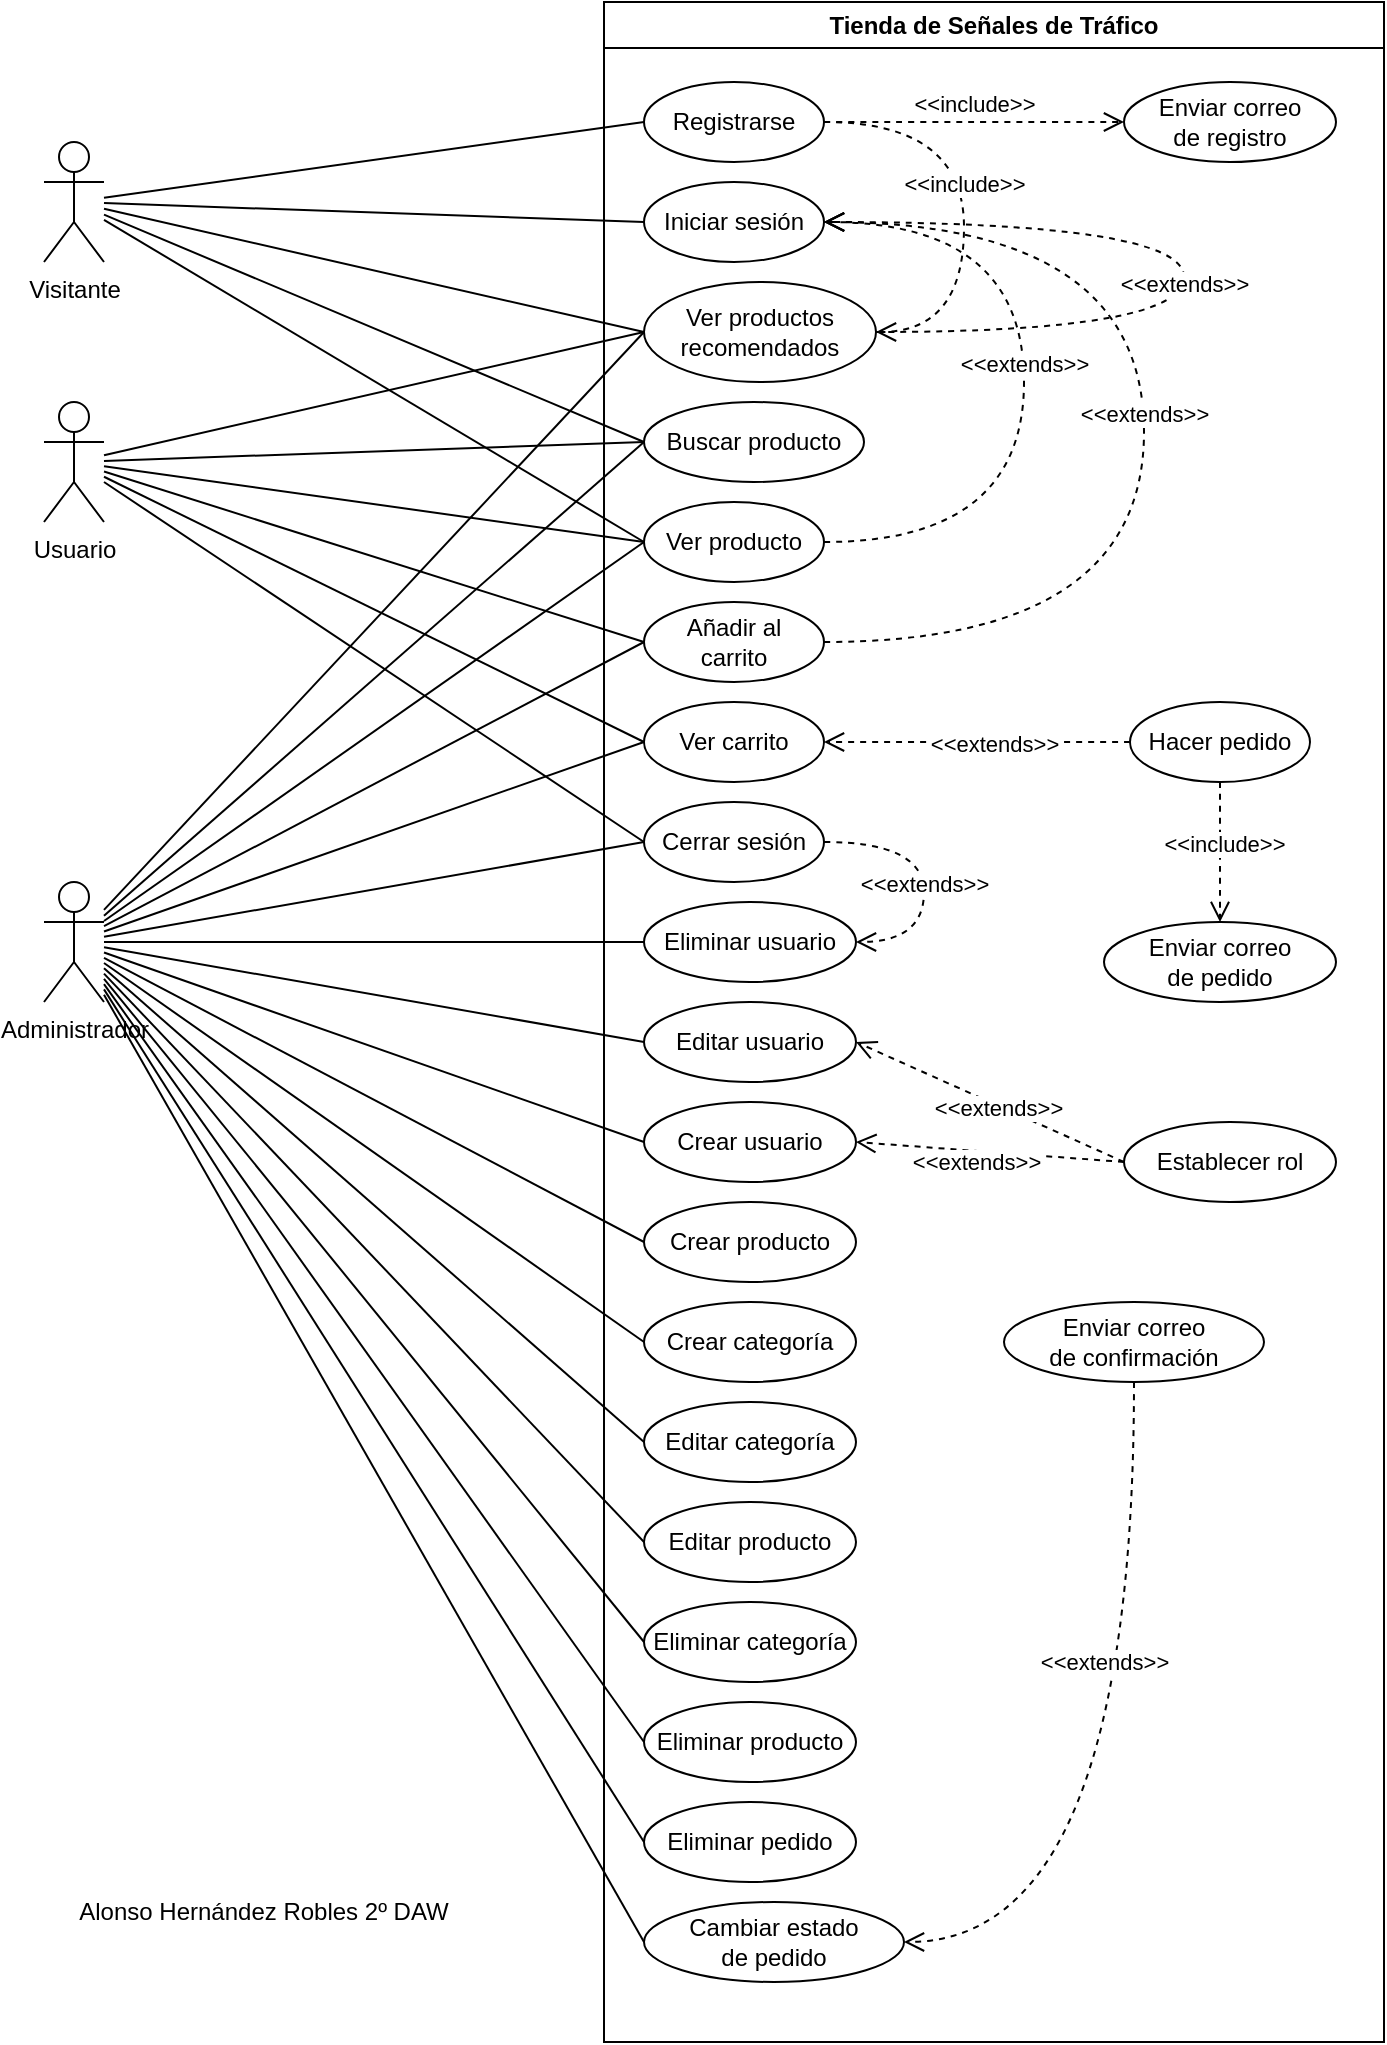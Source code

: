 <mxfile version="26.1.2">
  <diagram name="Página-1" id="hLkRY9raPO9Q8eGz4BoV">
    <mxGraphModel dx="1877" dy="557" grid="1" gridSize="10" guides="1" tooltips="1" connect="1" arrows="1" fold="1" page="1" pageScale="1" pageWidth="827" pageHeight="1169" math="0" shadow="0">
      <root>
        <mxCell id="0" />
        <mxCell id="1" parent="0" />
        <mxCell id="noMPb8o0nXOZGPYzc1gY-1" value="Administrador" style="shape=umlActor;verticalLabelPosition=bottom;verticalAlign=top;html=1;outlineConnect=0;" vertex="1" parent="1">
          <mxGeometry x="-20" y="470" width="30" height="60" as="geometry" />
        </mxCell>
        <mxCell id="noMPb8o0nXOZGPYzc1gY-2" value="Usuario" style="shape=umlActor;verticalLabelPosition=bottom;verticalAlign=top;html=1;outlineConnect=0;" vertex="1" parent="1">
          <mxGeometry x="-20" y="230" width="30" height="60" as="geometry" />
        </mxCell>
        <mxCell id="noMPb8o0nXOZGPYzc1gY-7" value="Tienda de Señales de Tráfico" style="swimlane;whiteSpace=wrap;html=1;" vertex="1" parent="1">
          <mxGeometry x="260" y="30" width="390" height="1020" as="geometry" />
        </mxCell>
        <mxCell id="noMPb8o0nXOZGPYzc1gY-8" value="Registrarse" style="ellipse;whiteSpace=wrap;html=1;" vertex="1" parent="noMPb8o0nXOZGPYzc1gY-7">
          <mxGeometry x="20" y="40" width="90" height="40" as="geometry" />
        </mxCell>
        <mxCell id="noMPb8o0nXOZGPYzc1gY-13" value="Iniciar sesión" style="ellipse;whiteSpace=wrap;html=1;" vertex="1" parent="noMPb8o0nXOZGPYzc1gY-7">
          <mxGeometry x="20" y="90" width="90" height="40" as="geometry" />
        </mxCell>
        <mxCell id="noMPb8o0nXOZGPYzc1gY-18" value="Ver producto" style="ellipse;whiteSpace=wrap;html=1;" vertex="1" parent="noMPb8o0nXOZGPYzc1gY-7">
          <mxGeometry x="20" y="250" width="90" height="40" as="geometry" />
        </mxCell>
        <mxCell id="noMPb8o0nXOZGPYzc1gY-20" value="Ver productos&lt;div&gt;recomendados&lt;/div&gt;" style="ellipse;whiteSpace=wrap;html=1;" vertex="1" parent="noMPb8o0nXOZGPYzc1gY-7">
          <mxGeometry x="20" y="140" width="116" height="50" as="geometry" />
        </mxCell>
        <mxCell id="noMPb8o0nXOZGPYzc1gY-21" value="Buscar producto" style="ellipse;whiteSpace=wrap;html=1;" vertex="1" parent="noMPb8o0nXOZGPYzc1gY-7">
          <mxGeometry x="20" y="200" width="110" height="40" as="geometry" />
        </mxCell>
        <mxCell id="noMPb8o0nXOZGPYzc1gY-23" value="Añadir al&lt;div&gt;carrito&lt;/div&gt;" style="ellipse;whiteSpace=wrap;html=1;" vertex="1" parent="noMPb8o0nXOZGPYzc1gY-7">
          <mxGeometry x="20" y="300" width="90" height="40" as="geometry" />
        </mxCell>
        <mxCell id="noMPb8o0nXOZGPYzc1gY-24" value="Crear categoría" style="ellipse;whiteSpace=wrap;html=1;" vertex="1" parent="noMPb8o0nXOZGPYzc1gY-7">
          <mxGeometry x="20" y="650" width="106" height="40" as="geometry" />
        </mxCell>
        <mxCell id="noMPb8o0nXOZGPYzc1gY-25" value="Crear producto" style="ellipse;whiteSpace=wrap;html=1;" vertex="1" parent="noMPb8o0nXOZGPYzc1gY-7">
          <mxGeometry x="20" y="600" width="106" height="40" as="geometry" />
        </mxCell>
        <mxCell id="noMPb8o0nXOZGPYzc1gY-26" value="Editar categoría" style="ellipse;whiteSpace=wrap;html=1;" vertex="1" parent="noMPb8o0nXOZGPYzc1gY-7">
          <mxGeometry x="20" y="700" width="106" height="40" as="geometry" />
        </mxCell>
        <mxCell id="noMPb8o0nXOZGPYzc1gY-27" value="Eliminar producto" style="ellipse;whiteSpace=wrap;html=1;" vertex="1" parent="noMPb8o0nXOZGPYzc1gY-7">
          <mxGeometry x="20" y="850" width="106" height="40" as="geometry" />
        </mxCell>
        <mxCell id="noMPb8o0nXOZGPYzc1gY-28" value="Eliminar categoría" style="ellipse;whiteSpace=wrap;html=1;" vertex="1" parent="noMPb8o0nXOZGPYzc1gY-7">
          <mxGeometry x="20" y="800" width="106" height="40" as="geometry" />
        </mxCell>
        <mxCell id="noMPb8o0nXOZGPYzc1gY-29" value="Editar producto" style="ellipse;whiteSpace=wrap;html=1;" vertex="1" parent="noMPb8o0nXOZGPYzc1gY-7">
          <mxGeometry x="20" y="750" width="106" height="40" as="geometry" />
        </mxCell>
        <mxCell id="noMPb8o0nXOZGPYzc1gY-30" value="Crear usuario" style="ellipse;whiteSpace=wrap;html=1;" vertex="1" parent="noMPb8o0nXOZGPYzc1gY-7">
          <mxGeometry x="20" y="550" width="106" height="40" as="geometry" />
        </mxCell>
        <mxCell id="noMPb8o0nXOZGPYzc1gY-31" value="Editar usuario" style="ellipse;whiteSpace=wrap;html=1;" vertex="1" parent="noMPb8o0nXOZGPYzc1gY-7">
          <mxGeometry x="20" y="500" width="106" height="40" as="geometry" />
        </mxCell>
        <mxCell id="noMPb8o0nXOZGPYzc1gY-32" value="Eliminar usuario" style="ellipse;whiteSpace=wrap;html=1;" vertex="1" parent="noMPb8o0nXOZGPYzc1gY-7">
          <mxGeometry x="20" y="450" width="106" height="40" as="geometry" />
        </mxCell>
        <mxCell id="noMPb8o0nXOZGPYzc1gY-42" value="Establecer rol" style="ellipse;whiteSpace=wrap;html=1;" vertex="1" parent="noMPb8o0nXOZGPYzc1gY-7">
          <mxGeometry x="260" y="560" width="106" height="40" as="geometry" />
        </mxCell>
        <mxCell id="noMPb8o0nXOZGPYzc1gY-43" value="&amp;lt;&amp;lt;extends&amp;gt;&amp;gt;" style="html=1;verticalAlign=bottom;endArrow=open;dashed=1;endSize=8;curved=0;rounded=0;entryX=1;entryY=0.5;entryDx=0;entryDy=0;exitX=0;exitY=0.5;exitDx=0;exitDy=0;" edge="1" parent="noMPb8o0nXOZGPYzc1gY-7" source="noMPb8o0nXOZGPYzc1gY-42" target="noMPb8o0nXOZGPYzc1gY-31">
          <mxGeometry x="-0.124" y="9" relative="1" as="geometry">
            <mxPoint x="169.998" y="424.29" as="sourcePoint" />
            <mxPoint x="306.467" y="435.707" as="targetPoint" />
            <mxPoint as="offset" />
          </mxGeometry>
        </mxCell>
        <mxCell id="noMPb8o0nXOZGPYzc1gY-44" value="&amp;lt;&amp;lt;extends&amp;gt;&amp;gt;" style="html=1;verticalAlign=bottom;endArrow=open;dashed=1;endSize=8;curved=0;rounded=0;entryX=1;entryY=0.5;entryDx=0;entryDy=0;exitX=0;exitY=0.5;exitDx=0;exitDy=0;" edge="1" parent="noMPb8o0nXOZGPYzc1gY-7" source="noMPb8o0nXOZGPYzc1gY-42" target="noMPb8o0nXOZGPYzc1gY-30">
          <mxGeometry x="0.09" y="14" relative="1" as="geometry">
            <mxPoint x="140.376" y="549.998" as="sourcePoint" />
            <mxPoint x="279.615" y="532.418" as="targetPoint" />
            <mxPoint as="offset" />
          </mxGeometry>
        </mxCell>
        <mxCell id="noMPb8o0nXOZGPYzc1gY-45" value="Cerrar sesión" style="ellipse;whiteSpace=wrap;html=1;" vertex="1" parent="noMPb8o0nXOZGPYzc1gY-7">
          <mxGeometry x="20" y="400" width="90" height="40" as="geometry" />
        </mxCell>
        <mxCell id="noMPb8o0nXOZGPYzc1gY-61" value="&amp;lt;&amp;lt;extends&amp;gt;&amp;gt;" style="html=1;verticalAlign=bottom;endArrow=open;dashed=1;endSize=8;rounded=0;exitX=1;exitY=0.5;exitDx=0;exitDy=0;edgeStyle=orthogonalEdgeStyle;curved=1;entryX=1;entryY=0.5;entryDx=0;entryDy=0;" edge="1" parent="noMPb8o0nXOZGPYzc1gY-7" source="noMPb8o0nXOZGPYzc1gY-45" target="noMPb8o0nXOZGPYzc1gY-32">
          <mxGeometry x="0.194" relative="1" as="geometry">
            <mxPoint x="210" y="424.99" as="sourcePoint" />
            <mxPoint x="280" y="360" as="targetPoint" />
            <Array as="points">
              <mxPoint x="160" y="420" />
              <mxPoint x="160" y="470" />
            </Array>
            <mxPoint as="offset" />
          </mxGeometry>
        </mxCell>
        <mxCell id="noMPb8o0nXOZGPYzc1gY-62" value="&amp;lt;&amp;lt;include&amp;gt;&amp;gt;" style="html=1;verticalAlign=bottom;endArrow=open;dashed=1;endSize=8;rounded=0;exitX=1;exitY=0.5;exitDx=0;exitDy=0;edgeStyle=orthogonalEdgeStyle;curved=1;entryX=1;entryY=0.5;entryDx=0;entryDy=0;" edge="1" parent="noMPb8o0nXOZGPYzc1gY-7" source="noMPb8o0nXOZGPYzc1gY-8" target="noMPb8o0nXOZGPYzc1gY-20">
          <mxGeometry relative="1" as="geometry">
            <mxPoint x="260" y="249.97" as="sourcePoint" />
            <mxPoint x="260" y="39.97" as="targetPoint" />
            <Array as="points">
              <mxPoint x="180" y="60" />
              <mxPoint x="180" y="165" />
            </Array>
          </mxGeometry>
        </mxCell>
        <mxCell id="noMPb8o0nXOZGPYzc1gY-64" value="Eliminar pedido" style="ellipse;whiteSpace=wrap;html=1;" vertex="1" parent="noMPb8o0nXOZGPYzc1gY-7">
          <mxGeometry x="20" y="900" width="106" height="40" as="geometry" />
        </mxCell>
        <mxCell id="noMPb8o0nXOZGPYzc1gY-65" value="Cambiar estado&lt;div&gt;de pedido&lt;/div&gt;" style="ellipse;whiteSpace=wrap;html=1;" vertex="1" parent="noMPb8o0nXOZGPYzc1gY-7">
          <mxGeometry x="20" y="950" width="130" height="40" as="geometry" />
        </mxCell>
        <mxCell id="noMPb8o0nXOZGPYzc1gY-68" value="&amp;lt;&amp;lt;extends&amp;gt;&amp;gt;" style="html=1;verticalAlign=bottom;endArrow=open;dashed=1;endSize=8;rounded=0;edgeStyle=orthogonalEdgeStyle;curved=1;exitX=1;exitY=0.5;exitDx=0;exitDy=0;entryX=1;entryY=0.5;entryDx=0;entryDy=0;" edge="1" parent="noMPb8o0nXOZGPYzc1gY-7" source="noMPb8o0nXOZGPYzc1gY-23" target="noMPb8o0nXOZGPYzc1gY-13">
          <mxGeometry relative="1" as="geometry">
            <mxPoint x="240" y="120" as="sourcePoint" />
            <mxPoint x="260" y="170" as="targetPoint" />
            <Array as="points">
              <mxPoint x="270" y="320" />
              <mxPoint x="270" y="110" />
            </Array>
          </mxGeometry>
        </mxCell>
        <mxCell id="noMPb8o0nXOZGPYzc1gY-69" value="&amp;lt;&amp;lt;extends&amp;gt;&amp;gt;" style="html=1;verticalAlign=bottom;endArrow=open;dashed=1;endSize=8;rounded=0;edgeStyle=orthogonalEdgeStyle;curved=1;exitX=1;exitY=0.5;exitDx=0;exitDy=0;" edge="1" parent="noMPb8o0nXOZGPYzc1gY-7" source="noMPb8o0nXOZGPYzc1gY-18">
          <mxGeometry relative="1" as="geometry">
            <mxPoint x="260" y="350" as="sourcePoint" />
            <mxPoint x="110" y="110" as="targetPoint" />
            <Array as="points">
              <mxPoint x="210" y="270" />
              <mxPoint x="210" y="110" />
            </Array>
            <mxPoint as="offset" />
          </mxGeometry>
        </mxCell>
        <mxCell id="noMPb8o0nXOZGPYzc1gY-71" value="&amp;lt;&amp;lt;extends&amp;gt;&amp;gt;" style="html=1;verticalAlign=bottom;endArrow=open;dashed=1;endSize=8;rounded=0;edgeStyle=orthogonalEdgeStyle;curved=1;entryX=1;entryY=0.5;entryDx=0;entryDy=0;exitX=1;exitY=0.5;exitDx=0;exitDy=0;" edge="1" parent="noMPb8o0nXOZGPYzc1gY-7" source="noMPb8o0nXOZGPYzc1gY-20" target="noMPb8o0nXOZGPYzc1gY-13">
          <mxGeometry x="-0.131" relative="1" as="geometry">
            <mxPoint x="140" y="180" as="sourcePoint" />
            <mxPoint x="120" y="120" as="targetPoint" />
            <Array as="points">
              <mxPoint x="290" y="165" />
              <mxPoint x="290" y="110" />
            </Array>
            <mxPoint as="offset" />
          </mxGeometry>
        </mxCell>
        <mxCell id="noMPb8o0nXOZGPYzc1gY-73" value="Enviar correo&lt;div&gt;de registro&lt;/div&gt;" style="ellipse;whiteSpace=wrap;html=1;" vertex="1" parent="noMPb8o0nXOZGPYzc1gY-7">
          <mxGeometry x="260" y="40" width="106" height="40" as="geometry" />
        </mxCell>
        <mxCell id="noMPb8o0nXOZGPYzc1gY-74" value="Enviar correo&lt;div&gt;de pedido&lt;/div&gt;" style="ellipse;whiteSpace=wrap;html=1;" vertex="1" parent="noMPb8o0nXOZGPYzc1gY-7">
          <mxGeometry x="250" y="460" width="116" height="40" as="geometry" />
        </mxCell>
        <mxCell id="noMPb8o0nXOZGPYzc1gY-75" value="Ver carrito" style="ellipse;whiteSpace=wrap;html=1;" vertex="1" parent="noMPb8o0nXOZGPYzc1gY-7">
          <mxGeometry x="20" y="350" width="90" height="40" as="geometry" />
        </mxCell>
        <mxCell id="noMPb8o0nXOZGPYzc1gY-78" value="Hacer pedido" style="ellipse;whiteSpace=wrap;html=1;" vertex="1" parent="noMPb8o0nXOZGPYzc1gY-7">
          <mxGeometry x="263" y="350" width="90" height="40" as="geometry" />
        </mxCell>
        <mxCell id="noMPb8o0nXOZGPYzc1gY-79" value="&amp;lt;&amp;lt;extends&amp;gt;&amp;gt;" style="html=1;verticalAlign=bottom;endArrow=open;dashed=1;endSize=8;rounded=0;exitX=0;exitY=0.5;exitDx=0;exitDy=0;edgeStyle=orthogonalEdgeStyle;curved=1;entryX=1;entryY=0.5;entryDx=0;entryDy=0;" edge="1" parent="noMPb8o0nXOZGPYzc1gY-7" source="noMPb8o0nXOZGPYzc1gY-78" target="noMPb8o0nXOZGPYzc1gY-75">
          <mxGeometry x="-0.111" y="10" relative="1" as="geometry">
            <mxPoint x="230" y="410" as="sourcePoint" />
            <mxPoint x="246" y="460" as="targetPoint" />
            <Array as="points">
              <mxPoint x="190" y="370" />
              <mxPoint x="190" y="370" />
            </Array>
            <mxPoint as="offset" />
          </mxGeometry>
        </mxCell>
        <mxCell id="noMPb8o0nXOZGPYzc1gY-80" value="&amp;lt;&amp;lt;include&amp;gt;&amp;gt;" style="html=1;verticalAlign=bottom;endArrow=open;dashed=1;endSize=8;rounded=0;exitX=1;exitY=0.5;exitDx=0;exitDy=0;edgeStyle=orthogonalEdgeStyle;curved=1;entryX=0;entryY=0.5;entryDx=0;entryDy=0;" edge="1" parent="noMPb8o0nXOZGPYzc1gY-7" source="noMPb8o0nXOZGPYzc1gY-8" target="noMPb8o0nXOZGPYzc1gY-73">
          <mxGeometry relative="1" as="geometry">
            <mxPoint x="420" y="70" as="sourcePoint" />
            <mxPoint x="446" y="175" as="targetPoint" />
            <Array as="points">
              <mxPoint x="190" y="60" />
              <mxPoint x="190" y="60" />
            </Array>
          </mxGeometry>
        </mxCell>
        <mxCell id="noMPb8o0nXOZGPYzc1gY-81" value="&amp;lt;&amp;lt;include&amp;gt;&amp;gt;" style="html=1;verticalAlign=bottom;endArrow=open;dashed=1;endSize=8;rounded=0;exitX=0.5;exitY=1;exitDx=0;exitDy=0;edgeStyle=orthogonalEdgeStyle;curved=1;entryX=0.5;entryY=0;entryDx=0;entryDy=0;" edge="1" parent="noMPb8o0nXOZGPYzc1gY-7" source="noMPb8o0nXOZGPYzc1gY-78" target="noMPb8o0nXOZGPYzc1gY-74">
          <mxGeometry x="0.143" y="2" relative="1" as="geometry">
            <mxPoint x="240" y="410" as="sourcePoint" />
            <mxPoint x="390" y="410" as="targetPoint" />
            <Array as="points">
              <mxPoint x="308" y="400" />
              <mxPoint x="308" y="400" />
            </Array>
            <mxPoint as="offset" />
          </mxGeometry>
        </mxCell>
        <mxCell id="noMPb8o0nXOZGPYzc1gY-82" value="Enviar correo&lt;div&gt;de confirmación&lt;/div&gt;" style="ellipse;whiteSpace=wrap;html=1;" vertex="1" parent="noMPb8o0nXOZGPYzc1gY-7">
          <mxGeometry x="200" y="650" width="130" height="40" as="geometry" />
        </mxCell>
        <mxCell id="noMPb8o0nXOZGPYzc1gY-83" value="&amp;lt;&amp;lt;extends&amp;gt;&amp;gt;" style="html=1;verticalAlign=bottom;endArrow=open;dashed=1;endSize=8;rounded=0;exitX=0.5;exitY=1;exitDx=0;exitDy=0;edgeStyle=orthogonalEdgeStyle;curved=1;entryX=1;entryY=0.5;entryDx=0;entryDy=0;" edge="1" parent="noMPb8o0nXOZGPYzc1gY-7" source="noMPb8o0nXOZGPYzc1gY-82" target="noMPb8o0nXOZGPYzc1gY-65">
          <mxGeometry x="-0.241" y="-15" relative="1" as="geometry">
            <mxPoint x="307" y="969.69" as="sourcePoint" />
            <mxPoint x="154" y="969.69" as="targetPoint" />
            <Array as="points" />
            <mxPoint y="-1" as="offset" />
          </mxGeometry>
        </mxCell>
        <mxCell id="noMPb8o0nXOZGPYzc1gY-9" value="Visitante" style="shape=umlActor;verticalLabelPosition=bottom;verticalAlign=top;html=1;outlineConnect=0;" vertex="1" parent="1">
          <mxGeometry x="-20" y="100" width="30" height="60" as="geometry" />
        </mxCell>
        <mxCell id="noMPb8o0nXOZGPYzc1gY-16" value="" style="endArrow=none;html=1;rounded=0;entryX=0;entryY=0.5;entryDx=0;entryDy=0;" edge="1" parent="1" source="noMPb8o0nXOZGPYzc1gY-9" target="noMPb8o0nXOZGPYzc1gY-8">
          <mxGeometry width="50" height="50" relative="1" as="geometry">
            <mxPoint x="200" y="160" as="sourcePoint" />
            <mxPoint x="210" y="150" as="targetPoint" />
          </mxGeometry>
        </mxCell>
        <mxCell id="noMPb8o0nXOZGPYzc1gY-17" value="" style="endArrow=none;html=1;rounded=0;entryX=0;entryY=0.5;entryDx=0;entryDy=0;" edge="1" parent="1" source="noMPb8o0nXOZGPYzc1gY-9" target="noMPb8o0nXOZGPYzc1gY-13">
          <mxGeometry width="50" height="50" relative="1" as="geometry">
            <mxPoint x="180" y="118" as="sourcePoint" />
            <mxPoint x="292" y="105" as="targetPoint" />
          </mxGeometry>
        </mxCell>
        <mxCell id="noMPb8o0nXOZGPYzc1gY-33" value="" style="endArrow=none;html=1;rounded=0;entryX=0;entryY=0.5;entryDx=0;entryDy=0;" edge="1" parent="1" source="noMPb8o0nXOZGPYzc1gY-1" target="noMPb8o0nXOZGPYzc1gY-24">
          <mxGeometry width="50" height="50" relative="1" as="geometry">
            <mxPoint x="220" y="250" as="sourcePoint" />
            <mxPoint x="333" y="270" as="targetPoint" />
          </mxGeometry>
        </mxCell>
        <mxCell id="noMPb8o0nXOZGPYzc1gY-34" value="" style="endArrow=none;html=1;rounded=0;entryX=0;entryY=0.5;entryDx=0;entryDy=0;" edge="1" parent="1" source="noMPb8o0nXOZGPYzc1gY-1" target="noMPb8o0nXOZGPYzc1gY-25">
          <mxGeometry width="50" height="50" relative="1" as="geometry">
            <mxPoint x="180" y="327" as="sourcePoint" />
            <mxPoint x="430" y="279" as="targetPoint" />
          </mxGeometry>
        </mxCell>
        <mxCell id="noMPb8o0nXOZGPYzc1gY-35" value="" style="endArrow=none;html=1;rounded=0;entryX=0;entryY=0.5;entryDx=0;entryDy=0;" edge="1" parent="1" source="noMPb8o0nXOZGPYzc1gY-1" target="noMPb8o0nXOZGPYzc1gY-30">
          <mxGeometry width="50" height="50" relative="1" as="geometry">
            <mxPoint x="180" y="329" as="sourcePoint" />
            <mxPoint x="417" y="313" as="targetPoint" />
          </mxGeometry>
        </mxCell>
        <mxCell id="noMPb8o0nXOZGPYzc1gY-36" value="" style="endArrow=none;html=1;rounded=0;entryX=0;entryY=0.5;entryDx=0;entryDy=0;" edge="1" parent="1" source="noMPb8o0nXOZGPYzc1gY-1" target="noMPb8o0nXOZGPYzc1gY-26">
          <mxGeometry width="50" height="50" relative="1" as="geometry">
            <mxPoint x="130" y="550" as="sourcePoint" />
            <mxPoint x="322" y="420" as="targetPoint" />
          </mxGeometry>
        </mxCell>
        <mxCell id="noMPb8o0nXOZGPYzc1gY-37" value="" style="endArrow=none;html=1;rounded=0;entryX=0;entryY=0.5;entryDx=0;entryDy=0;" edge="1" parent="1" source="noMPb8o0nXOZGPYzc1gY-1" target="noMPb8o0nXOZGPYzc1gY-29">
          <mxGeometry width="50" height="50" relative="1" as="geometry">
            <mxPoint x="130" y="553" as="sourcePoint" />
            <mxPoint x="322" y="470" as="targetPoint" />
          </mxGeometry>
        </mxCell>
        <mxCell id="noMPb8o0nXOZGPYzc1gY-38" value="" style="endArrow=none;html=1;rounded=0;entryX=0;entryY=0.5;entryDx=0;entryDy=0;" edge="1" parent="1" source="noMPb8o0nXOZGPYzc1gY-1" target="noMPb8o0nXOZGPYzc1gY-31">
          <mxGeometry width="50" height="50" relative="1" as="geometry">
            <mxPoint x="140" y="563" as="sourcePoint" />
            <mxPoint x="332" y="480" as="targetPoint" />
          </mxGeometry>
        </mxCell>
        <mxCell id="noMPb8o0nXOZGPYzc1gY-39" value="" style="endArrow=none;html=1;rounded=0;entryX=0;entryY=0.5;entryDx=0;entryDy=0;" edge="1" parent="1" source="noMPb8o0nXOZGPYzc1gY-1" target="noMPb8o0nXOZGPYzc1gY-28">
          <mxGeometry width="50" height="50" relative="1" as="geometry">
            <mxPoint x="130" y="561" as="sourcePoint" />
            <mxPoint x="322" y="570" as="targetPoint" />
          </mxGeometry>
        </mxCell>
        <mxCell id="noMPb8o0nXOZGPYzc1gY-40" value="" style="endArrow=none;html=1;rounded=0;entryX=0;entryY=0.5;entryDx=0;entryDy=0;" edge="1" parent="1" source="noMPb8o0nXOZGPYzc1gY-1" target="noMPb8o0nXOZGPYzc1gY-27">
          <mxGeometry width="50" height="50" relative="1" as="geometry">
            <mxPoint x="140" y="571" as="sourcePoint" />
            <mxPoint x="332" y="580" as="targetPoint" />
          </mxGeometry>
        </mxCell>
        <mxCell id="noMPb8o0nXOZGPYzc1gY-41" value="" style="endArrow=none;html=1;rounded=0;entryX=0;entryY=0.5;entryDx=0;entryDy=0;" edge="1" parent="1" source="noMPb8o0nXOZGPYzc1gY-1" target="noMPb8o0nXOZGPYzc1gY-32">
          <mxGeometry width="50" height="50" relative="1" as="geometry">
            <mxPoint x="150" y="581" as="sourcePoint" />
            <mxPoint x="342" y="590" as="targetPoint" />
          </mxGeometry>
        </mxCell>
        <mxCell id="noMPb8o0nXOZGPYzc1gY-46" value="" style="endArrow=none;html=1;rounded=0;entryX=0;entryY=0.5;entryDx=0;entryDy=0;" edge="1" parent="1" source="noMPb8o0nXOZGPYzc1gY-9" target="noMPb8o0nXOZGPYzc1gY-20">
          <mxGeometry width="50" height="50" relative="1" as="geometry">
            <mxPoint x="180" y="123" as="sourcePoint" />
            <mxPoint x="293" y="143" as="targetPoint" />
          </mxGeometry>
        </mxCell>
        <mxCell id="noMPb8o0nXOZGPYzc1gY-47" value="" style="endArrow=none;html=1;rounded=0;entryX=0;entryY=0.5;entryDx=0;entryDy=0;" edge="1" parent="1" source="noMPb8o0nXOZGPYzc1gY-9" target="noMPb8o0nXOZGPYzc1gY-18">
          <mxGeometry width="50" height="50" relative="1" as="geometry">
            <mxPoint x="160" y="180" as="sourcePoint" />
            <mxPoint x="270" y="264" as="targetPoint" />
          </mxGeometry>
        </mxCell>
        <mxCell id="noMPb8o0nXOZGPYzc1gY-48" value="" style="endArrow=none;html=1;rounded=0;entryX=0;entryY=0.5;entryDx=0;entryDy=0;" edge="1" parent="1" source="noMPb8o0nXOZGPYzc1gY-2" target="noMPb8o0nXOZGPYzc1gY-18">
          <mxGeometry width="50" height="50" relative="1" as="geometry">
            <mxPoint x="150" y="260" as="sourcePoint" />
            <mxPoint x="260" y="401" as="targetPoint" />
          </mxGeometry>
        </mxCell>
        <mxCell id="noMPb8o0nXOZGPYzc1gY-49" value="" style="endArrow=none;html=1;rounded=0;entryX=0;entryY=0.5;entryDx=0;entryDy=0;" edge="1" parent="1" source="noMPb8o0nXOZGPYzc1gY-2" target="noMPb8o0nXOZGPYzc1gY-20">
          <mxGeometry width="50" height="50" relative="1" as="geometry">
            <mxPoint x="180" y="227" as="sourcePoint" />
            <mxPoint x="290" y="280" as="targetPoint" />
          </mxGeometry>
        </mxCell>
        <mxCell id="noMPb8o0nXOZGPYzc1gY-50" value="" style="endArrow=none;html=1;rounded=0;entryX=0;entryY=0.5;entryDx=0;entryDy=0;" edge="1" parent="1" source="noMPb8o0nXOZGPYzc1gY-1" target="noMPb8o0nXOZGPYzc1gY-18">
          <mxGeometry width="50" height="50" relative="1" as="geometry">
            <mxPoint x="90" y="464" as="sourcePoint" />
            <mxPoint x="278" y="260" as="targetPoint" />
          </mxGeometry>
        </mxCell>
        <mxCell id="noMPb8o0nXOZGPYzc1gY-51" value="" style="endArrow=none;html=1;rounded=0;entryX=0;entryY=0.5;entryDx=0;entryDy=0;" edge="1" parent="1" source="noMPb8o0nXOZGPYzc1gY-1" target="noMPb8o0nXOZGPYzc1gY-23">
          <mxGeometry width="50" height="50" relative="1" as="geometry">
            <mxPoint x="130" y="534" as="sourcePoint" />
            <mxPoint x="290" y="260" as="targetPoint" />
          </mxGeometry>
        </mxCell>
        <mxCell id="noMPb8o0nXOZGPYzc1gY-52" value="" style="endArrow=none;html=1;rounded=0;entryX=0;entryY=0.5;entryDx=0;entryDy=0;" edge="1" parent="1" source="noMPb8o0nXOZGPYzc1gY-2" target="noMPb8o0nXOZGPYzc1gY-23">
          <mxGeometry width="50" height="50" relative="1" as="geometry">
            <mxPoint x="90" y="300" as="sourcePoint" />
            <mxPoint x="290" y="310" as="targetPoint" />
          </mxGeometry>
        </mxCell>
        <mxCell id="noMPb8o0nXOZGPYzc1gY-53" value="" style="endArrow=none;html=1;rounded=0;entryX=0;entryY=0.5;entryDx=0;entryDy=0;" edge="1" parent="1" source="noMPb8o0nXOZGPYzc1gY-2" target="noMPb8o0nXOZGPYzc1gY-45">
          <mxGeometry width="50" height="50" relative="1" as="geometry">
            <mxPoint x="180" y="231" as="sourcePoint" />
            <mxPoint x="290" y="310" as="targetPoint" />
          </mxGeometry>
        </mxCell>
        <mxCell id="noMPb8o0nXOZGPYzc1gY-54" value="" style="endArrow=none;html=1;rounded=0;entryX=0;entryY=0.5;entryDx=0;entryDy=0;" edge="1" parent="1" source="noMPb8o0nXOZGPYzc1gY-1" target="noMPb8o0nXOZGPYzc1gY-45">
          <mxGeometry width="50" height="50" relative="1" as="geometry">
            <mxPoint x="100" y="390" as="sourcePoint" />
            <mxPoint x="290" y="410" as="targetPoint" />
          </mxGeometry>
        </mxCell>
        <mxCell id="noMPb8o0nXOZGPYzc1gY-55" value="" style="endArrow=none;html=1;rounded=0;entryX=0;entryY=0.5;entryDx=0;entryDy=0;" edge="1" parent="1" source="noMPb8o0nXOZGPYzc1gY-2" target="noMPb8o0nXOZGPYzc1gY-21">
          <mxGeometry width="50" height="50" relative="1" as="geometry">
            <mxPoint x="180" y="218" as="sourcePoint" />
            <mxPoint x="290" y="205" as="targetPoint" />
          </mxGeometry>
        </mxCell>
        <mxCell id="noMPb8o0nXOZGPYzc1gY-56" value="" style="endArrow=none;html=1;rounded=0;entryX=0;entryY=0.5;entryDx=0;entryDy=0;" edge="1" parent="1" source="noMPb8o0nXOZGPYzc1gY-1" target="noMPb8o0nXOZGPYzc1gY-20">
          <mxGeometry width="50" height="50" relative="1" as="geometry">
            <mxPoint x="130" y="539" as="sourcePoint" />
            <mxPoint x="180" y="340" as="targetPoint" />
          </mxGeometry>
        </mxCell>
        <mxCell id="noMPb8o0nXOZGPYzc1gY-57" value="" style="endArrow=none;html=1;rounded=0;entryX=0;entryY=0.5;entryDx=0;entryDy=0;" edge="1" parent="1" source="noMPb8o0nXOZGPYzc1gY-1" target="noMPb8o0nXOZGPYzc1gY-21">
          <mxGeometry width="50" height="50" relative="1" as="geometry">
            <mxPoint x="-20" y="615" as="sourcePoint" />
            <mxPoint x="140" y="290" as="targetPoint" />
          </mxGeometry>
        </mxCell>
        <mxCell id="noMPb8o0nXOZGPYzc1gY-63" value="" style="endArrow=none;html=1;rounded=0;entryX=0;entryY=0.5;entryDx=0;entryDy=0;" edge="1" parent="1" source="noMPb8o0nXOZGPYzc1gY-9" target="noMPb8o0nXOZGPYzc1gY-21">
          <mxGeometry width="50" height="50" relative="1" as="geometry">
            <mxPoint x="20" y="149" as="sourcePoint" />
            <mxPoint x="290" y="310" as="targetPoint" />
          </mxGeometry>
        </mxCell>
        <mxCell id="noMPb8o0nXOZGPYzc1gY-66" value="" style="endArrow=none;html=1;rounded=0;entryX=0;entryY=0.5;entryDx=0;entryDy=0;" edge="1" parent="1" source="noMPb8o0nXOZGPYzc1gY-1" target="noMPb8o0nXOZGPYzc1gY-64">
          <mxGeometry width="50" height="50" relative="1" as="geometry">
            <mxPoint x="20" y="528" as="sourcePoint" />
            <mxPoint x="290" y="860" as="targetPoint" />
          </mxGeometry>
        </mxCell>
        <mxCell id="noMPb8o0nXOZGPYzc1gY-67" value="" style="endArrow=none;html=1;rounded=0;entryX=0;entryY=0.5;entryDx=0;entryDy=0;" edge="1" parent="1" source="noMPb8o0nXOZGPYzc1gY-1" target="noMPb8o0nXOZGPYzc1gY-65">
          <mxGeometry width="50" height="50" relative="1" as="geometry">
            <mxPoint x="-40" y="670" as="sourcePoint" />
            <mxPoint x="230" y="1049" as="targetPoint" />
          </mxGeometry>
        </mxCell>
        <mxCell id="noMPb8o0nXOZGPYzc1gY-76" value="" style="endArrow=none;html=1;rounded=0;entryX=0;entryY=0.5;entryDx=0;entryDy=0;" edge="1" parent="1" source="noMPb8o0nXOZGPYzc1gY-2" target="noMPb8o0nXOZGPYzc1gY-75">
          <mxGeometry width="50" height="50" relative="1" as="geometry">
            <mxPoint x="-10" y="310" as="sourcePoint" />
            <mxPoint x="260" y="490" as="targetPoint" />
          </mxGeometry>
        </mxCell>
        <mxCell id="noMPb8o0nXOZGPYzc1gY-77" value="" style="endArrow=none;html=1;rounded=0;entryX=0;entryY=0.5;entryDx=0;entryDy=0;" edge="1" parent="1" source="noMPb8o0nXOZGPYzc1gY-1" target="noMPb8o0nXOZGPYzc1gY-75">
          <mxGeometry width="50" height="50" relative="1" as="geometry">
            <mxPoint x="10" y="350" as="sourcePoint" />
            <mxPoint x="170" y="470" as="targetPoint" />
          </mxGeometry>
        </mxCell>
        <mxCell id="noMPb8o0nXOZGPYzc1gY-84" value="Alonso Hernández Robles 2º DAW" style="text;html=1;align=center;verticalAlign=middle;whiteSpace=wrap;rounded=0;" vertex="1" parent="1">
          <mxGeometry x="-10" y="970" width="200" height="30" as="geometry" />
        </mxCell>
      </root>
    </mxGraphModel>
  </diagram>
</mxfile>
